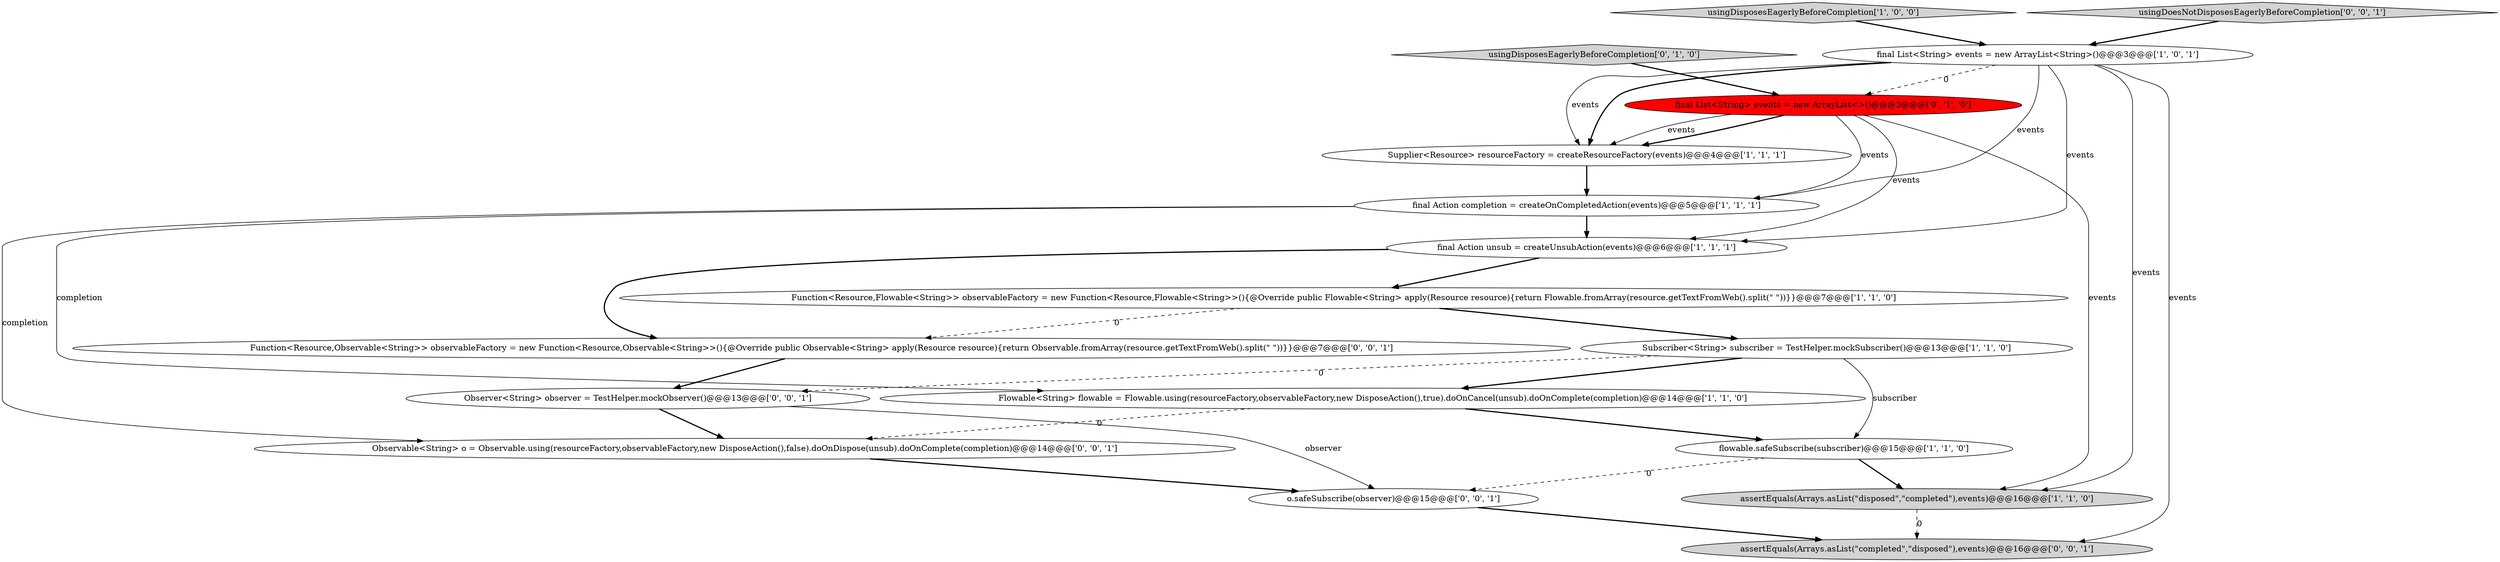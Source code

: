 digraph {
3 [style = filled, label = "Subscriber<String> subscriber = TestHelper.mockSubscriber()@@@13@@@['1', '1', '0']", fillcolor = white, shape = ellipse image = "AAA0AAABBB1BBB"];
2 [style = filled, label = "final List<String> events = new ArrayList<String>()@@@3@@@['1', '0', '1']", fillcolor = white, shape = ellipse image = "AAA0AAABBB1BBB"];
10 [style = filled, label = "usingDisposesEagerlyBeforeCompletion['0', '1', '0']", fillcolor = lightgray, shape = diamond image = "AAA0AAABBB2BBB"];
4 [style = filled, label = "Supplier<Resource> resourceFactory = createResourceFactory(events)@@@4@@@['1', '1', '1']", fillcolor = white, shape = ellipse image = "AAA0AAABBB1BBB"];
8 [style = filled, label = "final Action unsub = createUnsubAction(events)@@@6@@@['1', '1', '1']", fillcolor = white, shape = ellipse image = "AAA0AAABBB1BBB"];
6 [style = filled, label = "flowable.safeSubscribe(subscriber)@@@15@@@['1', '1', '0']", fillcolor = white, shape = ellipse image = "AAA0AAABBB1BBB"];
7 [style = filled, label = "Flowable<String> flowable = Flowable.using(resourceFactory,observableFactory,new DisposeAction(),true).doOnCancel(unsub).doOnComplete(completion)@@@14@@@['1', '1', '0']", fillcolor = white, shape = ellipse image = "AAA0AAABBB1BBB"];
0 [style = filled, label = "usingDisposesEagerlyBeforeCompletion['1', '0', '0']", fillcolor = lightgray, shape = diamond image = "AAA0AAABBB1BBB"];
17 [style = filled, label = "Observer<String> observer = TestHelper.mockObserver()@@@13@@@['0', '0', '1']", fillcolor = white, shape = ellipse image = "AAA0AAABBB3BBB"];
1 [style = filled, label = "final Action completion = createOnCompletedAction(events)@@@5@@@['1', '1', '1']", fillcolor = white, shape = ellipse image = "AAA0AAABBB1BBB"];
5 [style = filled, label = "assertEquals(Arrays.asList(\"disposed\",\"completed\"),events)@@@16@@@['1', '1', '0']", fillcolor = lightgray, shape = ellipse image = "AAA0AAABBB1BBB"];
13 [style = filled, label = "Observable<String> o = Observable.using(resourceFactory,observableFactory,new DisposeAction(),false).doOnDispose(unsub).doOnComplete(completion)@@@14@@@['0', '0', '1']", fillcolor = white, shape = ellipse image = "AAA0AAABBB3BBB"];
16 [style = filled, label = "assertEquals(Arrays.asList(\"completed\",\"disposed\"),events)@@@16@@@['0', '0', '1']", fillcolor = lightgray, shape = ellipse image = "AAA0AAABBB3BBB"];
12 [style = filled, label = "Function<Resource,Observable<String>> observableFactory = new Function<Resource,Observable<String>>(){@Override public Observable<String> apply(Resource resource){return Observable.fromArray(resource.getTextFromWeb().split(\" \"))}}@@@7@@@['0', '0', '1']", fillcolor = white, shape = ellipse image = "AAA0AAABBB3BBB"];
15 [style = filled, label = "usingDoesNotDisposesEagerlyBeforeCompletion['0', '0', '1']", fillcolor = lightgray, shape = diamond image = "AAA0AAABBB3BBB"];
14 [style = filled, label = "o.safeSubscribe(observer)@@@15@@@['0', '0', '1']", fillcolor = white, shape = ellipse image = "AAA0AAABBB3BBB"];
11 [style = filled, label = "final List<String> events = new ArrayList<>()@@@3@@@['0', '1', '0']", fillcolor = red, shape = ellipse image = "AAA1AAABBB2BBB"];
9 [style = filled, label = "Function<Resource,Flowable<String>> observableFactory = new Function<Resource,Flowable<String>>(){@Override public Flowable<String> apply(Resource resource){return Flowable.fromArray(resource.getTextFromWeb().split(\" \"))}}@@@7@@@['1', '1', '0']", fillcolor = white, shape = ellipse image = "AAA0AAABBB1BBB"];
14->16 [style = bold, label=""];
15->2 [style = bold, label=""];
3->17 [style = dashed, label="0"];
2->5 [style = solid, label="events"];
1->8 [style = bold, label=""];
11->5 [style = solid, label="events"];
0->2 [style = bold, label=""];
11->4 [style = bold, label=""];
12->17 [style = bold, label=""];
6->14 [style = dashed, label="0"];
17->14 [style = solid, label="observer"];
2->1 [style = solid, label="events"];
2->4 [style = bold, label=""];
2->8 [style = solid, label="events"];
3->6 [style = solid, label="subscriber"];
11->8 [style = solid, label="events"];
5->16 [style = dashed, label="0"];
6->5 [style = bold, label=""];
2->4 [style = solid, label="events"];
3->7 [style = bold, label=""];
7->6 [style = bold, label=""];
11->4 [style = solid, label="events"];
8->9 [style = bold, label=""];
7->13 [style = dashed, label="0"];
9->3 [style = bold, label=""];
2->11 [style = dashed, label="0"];
4->1 [style = bold, label=""];
17->13 [style = bold, label=""];
9->12 [style = dashed, label="0"];
1->7 [style = solid, label="completion"];
11->1 [style = solid, label="events"];
13->14 [style = bold, label=""];
8->12 [style = bold, label=""];
2->16 [style = solid, label="events"];
1->13 [style = solid, label="completion"];
10->11 [style = bold, label=""];
}
